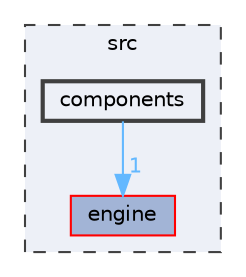 digraph "src/components"
{
 // LATEX_PDF_SIZE
  bgcolor="transparent";
  edge [fontname=Helvetica,fontsize=10,labelfontname=Helvetica,labelfontsize=10];
  node [fontname=Helvetica,fontsize=10,shape=box,height=0.2,width=0.4];
  compound=true
  subgraph clusterdir_68267d1309a1af8e8297ef4c3efbcdba {
    graph [ bgcolor="#edf0f7", pencolor="grey25", label="src", fontname=Helvetica,fontsize=10 style="filled,dashed", URL="dir_68267d1309a1af8e8297ef4c3efbcdba.html",tooltip=""]
  dir_2052808828190f934b76e979ee65af8a [label="engine", fillcolor="#a2b4d6", color="red", style="filled", URL="dir_2052808828190f934b76e979ee65af8a.html",tooltip=""];
  dir_3c4c7c1a85608ccd561c026bec818e51 [label="components", fillcolor="#edf0f7", color="grey25", style="filled,bold", URL="dir_3c4c7c1a85608ccd561c026bec818e51.html",tooltip=""];
  }
  dir_3c4c7c1a85608ccd561c026bec818e51->dir_2052808828190f934b76e979ee65af8a [headlabel="1", labeldistance=1.5 headhref="dir_000000_000001.html" color="steelblue1" fontcolor="steelblue1"];
}
